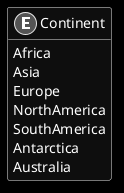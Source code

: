 ﻿@startuml
skinparam monochrome reverse
hide empty members

enum Continent {
    Africa
    Asia
    Europe
    NorthAmerica
    SouthAmerica
    Antarctica
    Australia
}

@enduml
